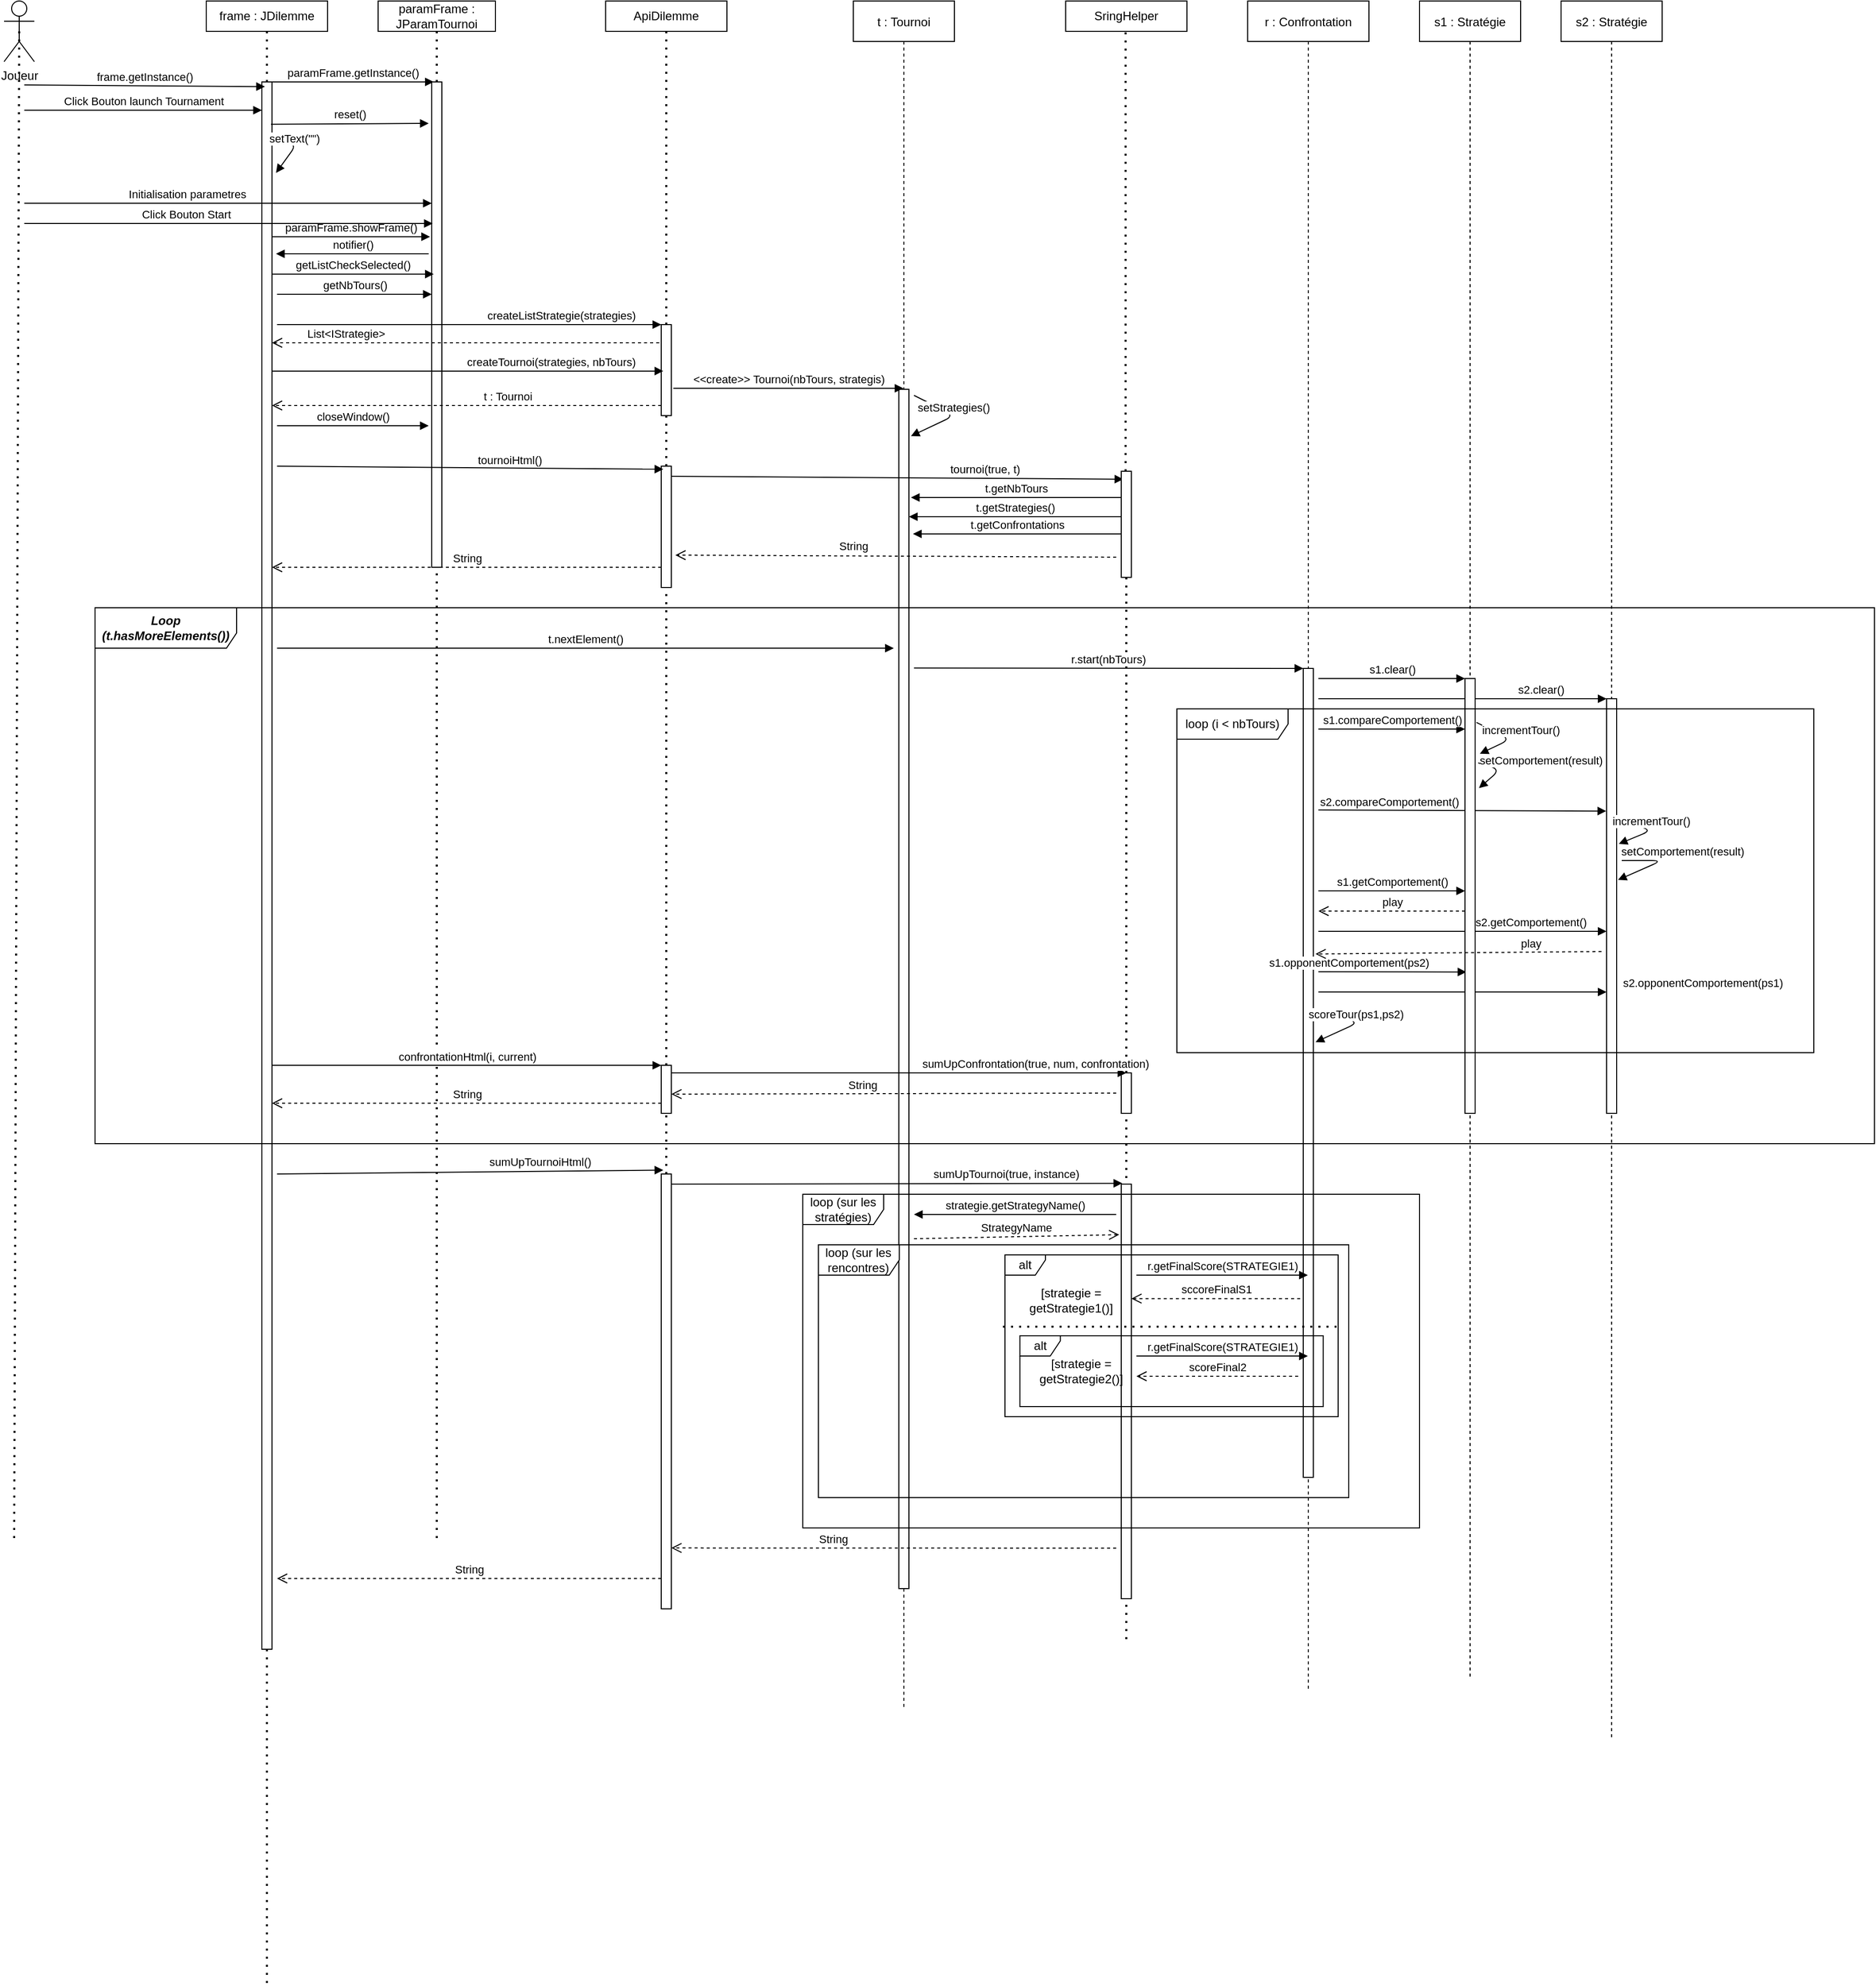 <mxfile version="13.7.3" type="device"><diagram id="TfqpJCSf1crvUTOXLYI1" name="Page-1"><mxGraphModel dx="3064" dy="1070" grid="1" gridSize="10" guides="1" tooltips="1" connect="1" arrows="1" fold="1" page="1" pageScale="1" pageWidth="827" pageHeight="1169" math="0" shadow="0"><root><mxCell id="0"/><mxCell id="1" parent="0"/><mxCell id="YZdF_y3-cGerKycl1X4a-1" value="Joueur" style="shape=umlActor;verticalLabelPosition=bottom;verticalAlign=top;html=1;outlineConnect=0;" vertex="1" parent="1"><mxGeometry x="-40" y="40" width="30" height="60" as="geometry"/></mxCell><mxCell id="YZdF_y3-cGerKycl1X4a-6" value="frame : JDilemme" style="rounded=0;whiteSpace=wrap;html=1;" vertex="1" parent="1"><mxGeometry x="160" y="40" width="120" height="30" as="geometry"/></mxCell><mxCell id="YZdF_y3-cGerKycl1X4a-7" value="paramFrame : JParamTournoi" style="rounded=0;whiteSpace=wrap;html=1;" vertex="1" parent="1"><mxGeometry x="330" y="40" width="116" height="30" as="geometry"/></mxCell><mxCell id="YZdF_y3-cGerKycl1X4a-8" value="ApiDilemme" style="rounded=0;whiteSpace=wrap;html=1;" vertex="1" parent="1"><mxGeometry x="555" y="40" width="120" height="30" as="geometry"/></mxCell><mxCell id="YZdF_y3-cGerKycl1X4a-12" value="" style="endArrow=none;dashed=1;html=1;dashPattern=1 3;strokeWidth=2;entryX=0.5;entryY=1;entryDx=0;entryDy=0;" edge="1" parent="1" source="YZdF_y3-cGerKycl1X4a-22" target="YZdF_y3-cGerKycl1X4a-6"><mxGeometry width="50" height="50" relative="1" as="geometry"><mxPoint x="220" y="830" as="sourcePoint"/><mxPoint x="260" y="120" as="targetPoint"/></mxGeometry></mxCell><mxCell id="YZdF_y3-cGerKycl1X4a-13" value="" style="endArrow=none;dashed=1;html=1;dashPattern=1 3;strokeWidth=2;entryX=0.5;entryY=1;entryDx=0;entryDy=0;" edge="1" parent="1" source="YZdF_y3-cGerKycl1X4a-24" target="YZdF_y3-cGerKycl1X4a-7"><mxGeometry width="50" height="50" relative="1" as="geometry"><mxPoint x="388" y="840" as="sourcePoint"/><mxPoint x="230" y="80" as="targetPoint"/></mxGeometry></mxCell><mxCell id="YZdF_y3-cGerKycl1X4a-20" value="" style="endArrow=none;dashed=1;html=1;dashPattern=1 3;strokeWidth=2;entryX=0.5;entryY=0.5;entryDx=0;entryDy=0;entryPerimeter=0;" edge="1" parent="1" target="YZdF_y3-cGerKycl1X4a-1"><mxGeometry width="50" height="50" relative="1" as="geometry"><mxPoint x="-30" y="1560" as="sourcePoint"/><mxPoint x="90" y="250" as="targetPoint"/></mxGeometry></mxCell><mxCell id="YZdF_y3-cGerKycl1X4a-22" value="" style="html=1;points=[];perimeter=orthogonalPerimeter;" vertex="1" parent="1"><mxGeometry x="215" y="120" width="10" height="1550" as="geometry"/></mxCell><mxCell id="YZdF_y3-cGerKycl1X4a-23" value="" style="endArrow=none;dashed=1;html=1;dashPattern=1 3;strokeWidth=2;entryX=0.5;entryY=1;entryDx=0;entryDy=0;" edge="1" parent="1" target="YZdF_y3-cGerKycl1X4a-22"><mxGeometry width="50" height="50" relative="1" as="geometry"><mxPoint x="220" y="2000" as="sourcePoint"/><mxPoint x="220" y="70" as="targetPoint"/></mxGeometry></mxCell><mxCell id="YZdF_y3-cGerKycl1X4a-31" value="frame.getInstance()" style="html=1;verticalAlign=bottom;endArrow=block;entryX=0.3;entryY=0.003;entryDx=0;entryDy=0;entryPerimeter=0;" edge="1" parent="1" target="YZdF_y3-cGerKycl1X4a-22"><mxGeometry width="80" relative="1" as="geometry"><mxPoint x="-20" y="123" as="sourcePoint"/><mxPoint x="56" y="140" as="targetPoint"/></mxGeometry></mxCell><mxCell id="YZdF_y3-cGerKycl1X4a-32" value="paramFrame.getInstance()" style="html=1;verticalAlign=bottom;endArrow=block;entryX=0.2;entryY=0;entryDx=0;entryDy=0;entryPerimeter=0;exitX=0.9;exitY=0;exitDx=0;exitDy=0;exitPerimeter=0;" edge="1" parent="1" source="YZdF_y3-cGerKycl1X4a-22" target="YZdF_y3-cGerKycl1X4a-24"><mxGeometry width="80" relative="1" as="geometry"><mxPoint x="230" y="120" as="sourcePoint"/><mxPoint x="310" y="120" as="targetPoint"/></mxGeometry></mxCell><mxCell id="YZdF_y3-cGerKycl1X4a-24" value="" style="html=1;points=[];perimeter=orthogonalPerimeter;" vertex="1" parent="1"><mxGeometry x="383" y="120" width="10" height="480" as="geometry"/></mxCell><mxCell id="YZdF_y3-cGerKycl1X4a-34" value="" style="endArrow=none;dashed=1;html=1;dashPattern=1 3;strokeWidth=2;entryX=0.5;entryY=1;entryDx=0;entryDy=0;" edge="1" parent="1" target="YZdF_y3-cGerKycl1X4a-24"><mxGeometry width="50" height="50" relative="1" as="geometry"><mxPoint x="388" y="1560" as="sourcePoint"/><mxPoint x="388" y="70" as="targetPoint"/></mxGeometry></mxCell><mxCell id="YZdF_y3-cGerKycl1X4a-35" value="Click Bouton launch Tournament" style="html=1;verticalAlign=bottom;endArrow=block;" edge="1" parent="1" target="YZdF_y3-cGerKycl1X4a-22"><mxGeometry width="80" relative="1" as="geometry"><mxPoint x="-20" y="148" as="sourcePoint"/><mxPoint x="100" y="150" as="targetPoint"/></mxGeometry></mxCell><mxCell id="YZdF_y3-cGerKycl1X4a-36" value="reset()" style="html=1;verticalAlign=bottom;endArrow=block;exitX=0.9;exitY=0.027;exitDx=0;exitDy=0;exitPerimeter=0;" edge="1" parent="1" source="YZdF_y3-cGerKycl1X4a-22"><mxGeometry width="80" relative="1" as="geometry"><mxPoint x="230" y="160" as="sourcePoint"/><mxPoint x="380" y="161" as="targetPoint"/></mxGeometry></mxCell><mxCell id="YZdF_y3-cGerKycl1X4a-37" value="setText(&quot;&quot;)" style="html=1;verticalAlign=bottom;endArrow=block;exitX=1.1;exitY=0.063;exitDx=0;exitDy=0;exitPerimeter=0;" edge="1" parent="1"><mxGeometry x="-0.024" width="80" relative="1" as="geometry"><mxPoint x="225" y="181.05" as="sourcePoint"/><mxPoint x="229" y="210" as="targetPoint"/><Array as="points"><mxPoint x="250" y="181"/></Array><mxPoint as="offset"/></mxGeometry></mxCell><mxCell id="YZdF_y3-cGerKycl1X4a-38" value="paramFrame.showFrame()" style="html=1;verticalAlign=bottom;endArrow=block;entryX=-0.171;entryY=0.319;entryDx=0;entryDy=0;entryPerimeter=0;" edge="1" parent="1" source="YZdF_y3-cGerKycl1X4a-22" target="YZdF_y3-cGerKycl1X4a-24"><mxGeometry width="80" relative="1" as="geometry"><mxPoint x="236" y="170.95" as="sourcePoint"/><mxPoint x="385" y="205" as="targetPoint"/></mxGeometry></mxCell><mxCell id="YZdF_y3-cGerKycl1X4a-39" value="Initialisation parametres" style="html=1;verticalAlign=bottom;endArrow=block;" edge="1" parent="1" target="YZdF_y3-cGerKycl1X4a-24"><mxGeometry x="-0.2" width="80" relative="1" as="geometry"><mxPoint x="-20" y="240" as="sourcePoint"/><mxPoint x="60" y="240" as="targetPoint"/><mxPoint as="offset"/></mxGeometry></mxCell><mxCell id="YZdF_y3-cGerKycl1X4a-40" value="Click Bouton Start" style="html=1;verticalAlign=bottom;endArrow=block;" edge="1" parent="1"><mxGeometry x="-0.208" width="80" relative="1" as="geometry"><mxPoint x="-20" y="260" as="sourcePoint"/><mxPoint x="384" y="260" as="targetPoint"/><mxPoint as="offset"/></mxGeometry></mxCell><mxCell id="YZdF_y3-cGerKycl1X4a-41" value="notifier()" style="html=1;verticalAlign=bottom;endArrow=block;" edge="1" parent="1"><mxGeometry width="80" relative="1" as="geometry"><mxPoint x="380" y="290" as="sourcePoint"/><mxPoint x="229" y="290" as="targetPoint"/></mxGeometry></mxCell><mxCell id="YZdF_y3-cGerKycl1X4a-42" value="getListCheckSelected()" style="html=1;verticalAlign=bottom;endArrow=block;entryX=0.2;entryY=0.396;entryDx=0;entryDy=0;entryPerimeter=0;" edge="1" parent="1" source="YZdF_y3-cGerKycl1X4a-22" target="YZdF_y3-cGerKycl1X4a-24"><mxGeometry width="80" relative="1" as="geometry"><mxPoint x="240" y="309" as="sourcePoint"/><mxPoint x="300" y="310" as="targetPoint"/></mxGeometry></mxCell><mxCell id="YZdF_y3-cGerKycl1X4a-43" value="getNbTours()" style="html=1;verticalAlign=bottom;endArrow=block;" edge="1" parent="1" target="YZdF_y3-cGerKycl1X4a-24"><mxGeometry width="80" relative="1" as="geometry"><mxPoint x="230" y="330" as="sourcePoint"/><mxPoint x="380" y="330" as="targetPoint"/></mxGeometry></mxCell><mxCell id="YZdF_y3-cGerKycl1X4a-44" value="" style="endArrow=none;dashed=1;html=1;dashPattern=1 3;strokeWidth=2;entryX=0.5;entryY=1;entryDx=0;entryDy=0;" edge="1" parent="1" source="YZdF_y3-cGerKycl1X4a-45" target="YZdF_y3-cGerKycl1X4a-8"><mxGeometry width="50" height="50" relative="1" as="geometry"><mxPoint x="560" y="840" as="sourcePoint"/><mxPoint x="610" y="180" as="targetPoint"/></mxGeometry></mxCell><mxCell id="YZdF_y3-cGerKycl1X4a-45" value="" style="html=1;points=[];perimeter=orthogonalPerimeter;" vertex="1" parent="1"><mxGeometry x="610" y="360" width="10" height="90" as="geometry"/></mxCell><mxCell id="YZdF_y3-cGerKycl1X4a-46" value="" style="endArrow=none;dashed=1;html=1;dashPattern=1 3;strokeWidth=2;entryX=0.5;entryY=1;entryDx=0;entryDy=0;" edge="1" parent="1" source="YZdF_y3-cGerKycl1X4a-181" target="YZdF_y3-cGerKycl1X4a-45"><mxGeometry width="50" height="50" relative="1" as="geometry"><mxPoint x="615" y="840" as="sourcePoint"/><mxPoint x="560" y="70" as="targetPoint"/></mxGeometry></mxCell><mxCell id="YZdF_y3-cGerKycl1X4a-47" value="createListStrategie(strategies)" style="html=1;verticalAlign=bottom;endArrow=block;" edge="1" parent="1" target="YZdF_y3-cGerKycl1X4a-45"><mxGeometry x="0.477" width="80" relative="1" as="geometry"><mxPoint x="230" y="360" as="sourcePoint"/><mxPoint x="310" y="360" as="targetPoint"/><mxPoint as="offset"/></mxGeometry></mxCell><mxCell id="YZdF_y3-cGerKycl1X4a-48" value="createTournoi(strategies, nbTours)" style="html=1;verticalAlign=bottom;endArrow=block;entryX=0.2;entryY=0.511;entryDx=0;entryDy=0;entryPerimeter=0;" edge="1" parent="1" source="YZdF_y3-cGerKycl1X4a-22" target="YZdF_y3-cGerKycl1X4a-45"><mxGeometry x="0.424" width="80" relative="1" as="geometry"><mxPoint x="230" y="380" as="sourcePoint"/><mxPoint x="610" y="381" as="targetPoint"/><mxPoint as="offset"/></mxGeometry></mxCell><mxCell id="YZdF_y3-cGerKycl1X4a-119" value="t : Tournoi" style="shape=umlLifeline;perimeter=lifelinePerimeter;container=1;collapsible=0;recursiveResize=0;rounded=0;shadow=0;strokeWidth=1;" vertex="1" parent="1"><mxGeometry x="800" y="40" width="100" height="1690" as="geometry"/></mxCell><mxCell id="YZdF_y3-cGerKycl1X4a-120" value="" style="points=[];perimeter=orthogonalPerimeter;rounded=0;shadow=0;strokeWidth=1;" vertex="1" parent="YZdF_y3-cGerKycl1X4a-119"><mxGeometry x="45" y="384" width="10" height="1186" as="geometry"/></mxCell><mxCell id="YZdF_y3-cGerKycl1X4a-178" value="setStrategies()" style="html=1;verticalAlign=bottom;endArrow=block;entryX=1.2;entryY=0.039;entryDx=0;entryDy=0;entryPerimeter=0;" edge="1" parent="YZdF_y3-cGerKycl1X4a-119" target="YZdF_y3-cGerKycl1X4a-120"><mxGeometry width="80" relative="1" as="geometry"><mxPoint x="60" y="390" as="sourcePoint"/><mxPoint x="140" y="390" as="targetPoint"/><Array as="points"><mxPoint x="100" y="410"/></Array></mxGeometry></mxCell><mxCell id="YZdF_y3-cGerKycl1X4a-175" value="&amp;lt;&amp;lt;create&amp;gt;&amp;gt; Tournoi(nbTours, strategis)" style="html=1;verticalAlign=bottom;endArrow=block;exitX=1.2;exitY=0.7;exitDx=0;exitDy=0;exitPerimeter=0;" edge="1" parent="1" source="YZdF_y3-cGerKycl1X4a-45" target="YZdF_y3-cGerKycl1X4a-119"><mxGeometry width="80" relative="1" as="geometry"><mxPoint x="620" y="390" as="sourcePoint"/><mxPoint x="780" y="390" as="targetPoint"/></mxGeometry></mxCell><mxCell id="YZdF_y3-cGerKycl1X4a-177" value="List&amp;lt;IStrategie&amp;gt;" style="html=1;verticalAlign=bottom;endArrow=open;dashed=1;endSize=8;" edge="1" parent="1" target="YZdF_y3-cGerKycl1X4a-22"><mxGeometry x="0.619" relative="1" as="geometry"><mxPoint x="608" y="378" as="sourcePoint"/><mxPoint x="440" y="380" as="targetPoint"/><mxPoint as="offset"/></mxGeometry></mxCell><mxCell id="YZdF_y3-cGerKycl1X4a-179" value="closeWindow()" style="html=1;verticalAlign=bottom;endArrow=block;" edge="1" parent="1"><mxGeometry width="80" relative="1" as="geometry"><mxPoint x="230" y="460" as="sourcePoint"/><mxPoint x="380" y="460" as="targetPoint"/></mxGeometry></mxCell><mxCell id="YZdF_y3-cGerKycl1X4a-180" value="t : Tournoi" style="html=1;verticalAlign=bottom;endArrow=open;dashed=1;endSize=8;" edge="1" parent="1" target="YZdF_y3-cGerKycl1X4a-22"><mxGeometry x="-0.21" relative="1" as="geometry"><mxPoint x="610" y="440" as="sourcePoint"/><mxPoint x="530" y="440" as="targetPoint"/><mxPoint as="offset"/></mxGeometry></mxCell><mxCell id="YZdF_y3-cGerKycl1X4a-181" value="" style="html=1;points=[];perimeter=orthogonalPerimeter;" vertex="1" parent="1"><mxGeometry x="610" y="500" width="10" height="120" as="geometry"/></mxCell><mxCell id="YZdF_y3-cGerKycl1X4a-182" value="" style="endArrow=none;dashed=1;html=1;dashPattern=1 3;strokeWidth=2;entryX=0.5;entryY=1;entryDx=0;entryDy=0;" edge="1" parent="1" source="YZdF_y3-cGerKycl1X4a-228" target="YZdF_y3-cGerKycl1X4a-181"><mxGeometry width="50" height="50" relative="1" as="geometry"><mxPoint x="610" y="1560" as="sourcePoint"/><mxPoint x="615" y="450" as="targetPoint"/></mxGeometry></mxCell><mxCell id="YZdF_y3-cGerKycl1X4a-183" value="tournoiHtml()" style="html=1;verticalAlign=bottom;endArrow=block;entryX=0.2;entryY=0.025;entryDx=0;entryDy=0;entryPerimeter=0;" edge="1" parent="1" target="YZdF_y3-cGerKycl1X4a-181"><mxGeometry x="0.204" y="-1" width="80" relative="1" as="geometry"><mxPoint x="230" y="500" as="sourcePoint"/><mxPoint x="570" y="500" as="targetPoint"/><mxPoint as="offset"/></mxGeometry></mxCell><mxCell id="YZdF_y3-cGerKycl1X4a-184" value="SringHelper" style="rounded=0;whiteSpace=wrap;html=1;" vertex="1" parent="1"><mxGeometry x="1010" y="40" width="120" height="30" as="geometry"/></mxCell><mxCell id="YZdF_y3-cGerKycl1X4a-185" value="" style="endArrow=none;dashed=1;html=1;dashPattern=1 3;strokeWidth=2;entryX=0.5;entryY=1;entryDx=0;entryDy=0;" edge="1" parent="1" source="YZdF_y3-cGerKycl1X4a-186"><mxGeometry width="50" height="50" relative="1" as="geometry"><mxPoint x="1069" y="1320" as="sourcePoint"/><mxPoint x="1069.29" y="70" as="targetPoint"/></mxGeometry></mxCell><mxCell id="YZdF_y3-cGerKycl1X4a-187" value="tournoi(true, t)" style="html=1;verticalAlign=bottom;endArrow=block;entryX=0.2;entryY=0.075;entryDx=0;entryDy=0;entryPerimeter=0;" edge="1" parent="1" target="YZdF_y3-cGerKycl1X4a-186"><mxGeometry x="0.387" width="80" relative="1" as="geometry"><mxPoint x="620" y="510" as="sourcePoint"/><mxPoint x="1060" y="510" as="targetPoint"/><mxPoint as="offset"/></mxGeometry></mxCell><mxCell id="YZdF_y3-cGerKycl1X4a-186" value="" style="html=1;points=[];perimeter=orthogonalPerimeter;" vertex="1" parent="1"><mxGeometry x="1065" y="505" width="10" height="105" as="geometry"/></mxCell><mxCell id="YZdF_y3-cGerKycl1X4a-188" value="" style="endArrow=none;dashed=1;html=1;dashPattern=1 3;strokeWidth=2;entryX=0.5;entryY=1;entryDx=0;entryDy=0;" edge="1" parent="1" source="YZdF_y3-cGerKycl1X4a-226" target="YZdF_y3-cGerKycl1X4a-186"><mxGeometry width="50" height="50" relative="1" as="geometry"><mxPoint x="1070" y="1660" as="sourcePoint"/><mxPoint x="1069.29" y="70" as="targetPoint"/></mxGeometry></mxCell><mxCell id="YZdF_y3-cGerKycl1X4a-189" value="t.getNbTours" style="html=1;verticalAlign=bottom;endArrow=block;" edge="1" parent="1"><mxGeometry width="80" relative="1" as="geometry"><mxPoint x="1065" y="531" as="sourcePoint"/><mxPoint x="857" y="531" as="targetPoint"/></mxGeometry></mxCell><mxCell id="YZdF_y3-cGerKycl1X4a-190" value="t.getStrategies()" style="html=1;verticalAlign=bottom;endArrow=block;exitX=0.5;exitY=0.563;exitDx=0;exitDy=0;exitPerimeter=0;" edge="1" parent="1"><mxGeometry width="80" relative="1" as="geometry"><mxPoint x="1065" y="550.04" as="sourcePoint"/><mxPoint x="855" y="550" as="targetPoint"/></mxGeometry></mxCell><mxCell id="YZdF_y3-cGerKycl1X4a-191" value="t.getConfrontations" style="html=1;verticalAlign=bottom;endArrow=block;exitX=0.1;exitY=0.775;exitDx=0;exitDy=0;exitPerimeter=0;" edge="1" parent="1"><mxGeometry width="80" relative="1" as="geometry"><mxPoint x="1065" y="567" as="sourcePoint"/><mxPoint x="859" y="567" as="targetPoint"/></mxGeometry></mxCell><mxCell id="YZdF_y3-cGerKycl1X4a-192" value="String" style="html=1;verticalAlign=bottom;endArrow=open;dashed=1;endSize=8;entryX=1.4;entryY=0.733;entryDx=0;entryDy=0;entryPerimeter=0;" edge="1" parent="1" target="YZdF_y3-cGerKycl1X4a-181"><mxGeometry x="0.193" y="-1" relative="1" as="geometry"><mxPoint x="1060" y="590" as="sourcePoint"/><mxPoint x="980" y="590" as="targetPoint"/><mxPoint as="offset"/></mxGeometry></mxCell><mxCell id="YZdF_y3-cGerKycl1X4a-193" value="String" style="html=1;verticalAlign=bottom;endArrow=open;dashed=1;endSize=8;" edge="1" parent="1" target="YZdF_y3-cGerKycl1X4a-22"><mxGeometry relative="1" as="geometry"><mxPoint x="610" y="600" as="sourcePoint"/><mxPoint x="530" y="600" as="targetPoint"/></mxGeometry></mxCell><mxCell id="YZdF_y3-cGerKycl1X4a-195" value="t.nextElement()" style="html=1;verticalAlign=bottom;endArrow=block;" edge="1" parent="1"><mxGeometry width="80" relative="1" as="geometry"><mxPoint x="230" y="680" as="sourcePoint"/><mxPoint x="840" y="680" as="targetPoint"/></mxGeometry></mxCell><mxCell id="YZdF_y3-cGerKycl1X4a-196" value="r : Confrontation" style="shape=umlLifeline;perimeter=lifelinePerimeter;container=1;collapsible=0;recursiveResize=0;rounded=0;shadow=0;strokeWidth=1;size=40;" vertex="1" parent="1"><mxGeometry x="1190" y="40" width="120" height="1670" as="geometry"/></mxCell><mxCell id="YZdF_y3-cGerKycl1X4a-197" value="" style="points=[];perimeter=orthogonalPerimeter;rounded=0;shadow=0;strokeWidth=1;" vertex="1" parent="YZdF_y3-cGerKycl1X4a-196"><mxGeometry x="55" y="660" width="10" height="800" as="geometry"/></mxCell><mxCell id="YZdF_y3-cGerKycl1X4a-204" value="s1.clear()" style="html=1;verticalAlign=bottom;endArrow=block;" edge="1" parent="YZdF_y3-cGerKycl1X4a-196" target="YZdF_y3-cGerKycl1X4a-202"><mxGeometry width="80" relative="1" as="geometry"><mxPoint x="70" y="670" as="sourcePoint"/><mxPoint x="150" y="670" as="targetPoint"/></mxGeometry></mxCell><mxCell id="YZdF_y3-cGerKycl1X4a-205" value="s2.clear()" style="html=1;verticalAlign=bottom;endArrow=block;" edge="1" parent="YZdF_y3-cGerKycl1X4a-196" target="YZdF_y3-cGerKycl1X4a-203"><mxGeometry x="0.544" width="80" relative="1" as="geometry"><mxPoint x="70" y="690" as="sourcePoint"/><mxPoint x="150" y="690" as="targetPoint"/><mxPoint as="offset"/></mxGeometry></mxCell><mxCell id="YZdF_y3-cGerKycl1X4a-210" value="s1.compareComportement()" style="html=1;verticalAlign=bottom;endArrow=block;" edge="1" parent="YZdF_y3-cGerKycl1X4a-196" target="YZdF_y3-cGerKycl1X4a-202"><mxGeometry width="80" relative="1" as="geometry"><mxPoint x="70" y="720" as="sourcePoint"/><mxPoint x="150" y="720" as="targetPoint"/></mxGeometry></mxCell><mxCell id="YZdF_y3-cGerKycl1X4a-215" value="s2.compareComportement()" style="html=1;verticalAlign=bottom;endArrow=block;entryX=-0.033;entryY=0.271;entryDx=0;entryDy=0;entryPerimeter=0;" edge="1" parent="YZdF_y3-cGerKycl1X4a-196" target="YZdF_y3-cGerKycl1X4a-203"><mxGeometry x="-0.508" y="-1" width="80" relative="1" as="geometry"><mxPoint x="70" y="800" as="sourcePoint"/><mxPoint x="150" y="800" as="targetPoint"/><mxPoint as="offset"/></mxGeometry></mxCell><mxCell id="YZdF_y3-cGerKycl1X4a-218" value="s1.getComportement()" style="html=1;verticalAlign=bottom;endArrow=block;" edge="1" parent="YZdF_y3-cGerKycl1X4a-196" target="YZdF_y3-cGerKycl1X4a-202"><mxGeometry width="80" relative="1" as="geometry"><mxPoint x="70" y="880" as="sourcePoint"/><mxPoint x="150" y="880" as="targetPoint"/></mxGeometry></mxCell><mxCell id="YZdF_y3-cGerKycl1X4a-219" value="play" style="html=1;verticalAlign=bottom;endArrow=open;dashed=1;endSize=8;" edge="1" parent="YZdF_y3-cGerKycl1X4a-196" source="YZdF_y3-cGerKycl1X4a-202"><mxGeometry relative="1" as="geometry"><mxPoint x="150" y="900" as="sourcePoint"/><mxPoint x="70" y="900" as="targetPoint"/></mxGeometry></mxCell><mxCell id="YZdF_y3-cGerKycl1X4a-220" value="s2.getComportement()" style="html=1;verticalAlign=bottom;endArrow=block;" edge="1" parent="YZdF_y3-cGerKycl1X4a-196" target="YZdF_y3-cGerKycl1X4a-203"><mxGeometry x="0.474" width="80" relative="1" as="geometry"><mxPoint x="70" y="920" as="sourcePoint"/><mxPoint x="150" y="920" as="targetPoint"/><mxPoint as="offset"/></mxGeometry></mxCell><mxCell id="YZdF_y3-cGerKycl1X4a-222" value="s1.opponentComportement(ps2)" style="html=1;verticalAlign=bottom;endArrow=block;entryX=0.133;entryY=0.675;entryDx=0;entryDy=0;entryPerimeter=0;" edge="1" parent="YZdF_y3-cGerKycl1X4a-196" target="YZdF_y3-cGerKycl1X4a-202"><mxGeometry x="-0.59" width="80" relative="1" as="geometry"><mxPoint x="70" y="960" as="sourcePoint"/><mxPoint x="150" y="960" as="targetPoint"/><mxPoint as="offset"/></mxGeometry></mxCell><mxCell id="YZdF_y3-cGerKycl1X4a-223" value="s2.opponentComportement(ps1)" style="html=1;verticalAlign=bottom;endArrow=block;" edge="1" parent="YZdF_y3-cGerKycl1X4a-196" target="YZdF_y3-cGerKycl1X4a-203"><mxGeometry x="1" y="95" width="80" relative="1" as="geometry"><mxPoint x="70" y="980" as="sourcePoint"/><mxPoint x="150" y="980" as="targetPoint"/><mxPoint x="95" y="95" as="offset"/></mxGeometry></mxCell><mxCell id="YZdF_y3-cGerKycl1X4a-224" value="scoreTour(ps1,ps2)" style="html=1;verticalAlign=bottom;endArrow=block;entryX=1.217;entryY=0.462;entryDx=0;entryDy=0;entryPerimeter=0;" edge="1" parent="YZdF_y3-cGerKycl1X4a-196" target="YZdF_y3-cGerKycl1X4a-197"><mxGeometry width="80" relative="1" as="geometry"><mxPoint x="70" y="1000" as="sourcePoint"/><mxPoint x="150" y="1000" as="targetPoint"/><Array as="points"><mxPoint x="110" y="1010"/></Array></mxGeometry></mxCell><mxCell id="YZdF_y3-cGerKycl1X4a-199" value="r.start(nbTours)" style="html=1;verticalAlign=bottom;endArrow=block;" edge="1" parent="1" target="YZdF_y3-cGerKycl1X4a-197"><mxGeometry width="80" relative="1" as="geometry"><mxPoint x="860" y="699.66" as="sourcePoint"/><mxPoint x="940" y="699.66" as="targetPoint"/></mxGeometry></mxCell><mxCell id="YZdF_y3-cGerKycl1X4a-200" value="s1 : Stratégie" style="shape=umlLifeline;perimeter=lifelinePerimeter;container=1;collapsible=0;recursiveResize=0;rounded=0;shadow=0;strokeWidth=1;" vertex="1" parent="1"><mxGeometry x="1360" y="40" width="100" height="1660" as="geometry"/></mxCell><mxCell id="YZdF_y3-cGerKycl1X4a-202" value="" style="html=1;points=[];perimeter=orthogonalPerimeter;" vertex="1" parent="YZdF_y3-cGerKycl1X4a-200"><mxGeometry x="45" y="670" width="10" height="430" as="geometry"/></mxCell><mxCell id="YZdF_y3-cGerKycl1X4a-213" value="incrementTour()" style="html=1;verticalAlign=bottom;endArrow=block;entryX=1.467;entryY=0.173;entryDx=0;entryDy=0;entryPerimeter=0;exitX=1.133;exitY=0.101;exitDx=0;exitDy=0;exitPerimeter=0;" edge="1" parent="YZdF_y3-cGerKycl1X4a-200" source="YZdF_y3-cGerKycl1X4a-202" target="YZdF_y3-cGerKycl1X4a-202"><mxGeometry x="0.056" y="10" width="80" relative="1" as="geometry"><mxPoint x="90" y="730" as="sourcePoint"/><mxPoint x="170" y="730" as="targetPoint"/><Array as="points"><mxPoint x="90" y="730"/></Array><mxPoint x="6" y="-9" as="offset"/></mxGeometry></mxCell><mxCell id="YZdF_y3-cGerKycl1X4a-214" value="setComportement(result)" style="html=1;verticalAlign=bottom;endArrow=block;entryX=1.383;entryY=0.252;entryDx=0;entryDy=0;entryPerimeter=0;exitX=1.3;exitY=0.194;exitDx=0;exitDy=0;exitPerimeter=0;" edge="1" parent="YZdF_y3-cGerKycl1X4a-200" source="YZdF_y3-cGerKycl1X4a-202" target="YZdF_y3-cGerKycl1X4a-202"><mxGeometry x="-0.099" y="40" width="80" relative="1" as="geometry"><mxPoint x="66.33" y="723.43" as="sourcePoint"/><mxPoint x="69.67" y="754.39" as="targetPoint"/><Array as="points"><mxPoint x="80" y="760"/></Array><mxPoint x="14" y="-30" as="offset"/></mxGeometry></mxCell><mxCell id="YZdF_y3-cGerKycl1X4a-201" value="s2 : Stratégie" style="shape=umlLifeline;perimeter=lifelinePerimeter;container=1;collapsible=0;recursiveResize=0;rounded=0;shadow=0;strokeWidth=1;" vertex="1" parent="1"><mxGeometry x="1500" y="40" width="100" height="1720" as="geometry"/></mxCell><mxCell id="YZdF_y3-cGerKycl1X4a-203" value="" style="html=1;points=[];perimeter=orthogonalPerimeter;" vertex="1" parent="YZdF_y3-cGerKycl1X4a-201"><mxGeometry x="45" y="690" width="10" height="410" as="geometry"/></mxCell><mxCell id="YZdF_y3-cGerKycl1X4a-216" value="incrementTour()" style="html=1;verticalAlign=bottom;endArrow=block;exitX=0.967;exitY=0.293;exitDx=0;exitDy=0;exitPerimeter=0;entryX=1.217;entryY=0.35;entryDx=0;entryDy=0;entryPerimeter=0;" edge="1" parent="YZdF_y3-cGerKycl1X4a-201" source="YZdF_y3-cGerKycl1X4a-203" target="YZdF_y3-cGerKycl1X4a-203"><mxGeometry width="80" relative="1" as="geometry"><mxPoint x="130" y="800" as="sourcePoint"/><mxPoint x="210" y="800" as="targetPoint"/><Array as="points"><mxPoint x="90" y="820"/></Array></mxGeometry></mxCell><mxCell id="YZdF_y3-cGerKycl1X4a-217" value="setComportement(result)" style="html=1;verticalAlign=bottom;endArrow=block;entryX=1.133;entryY=0.437;entryDx=0;entryDy=0;entryPerimeter=0;" edge="1" parent="YZdF_y3-cGerKycl1X4a-201" target="YZdF_y3-cGerKycl1X4a-203"><mxGeometry x="-0.088" y="20" width="80" relative="1" as="geometry"><mxPoint x="60" y="850" as="sourcePoint"/><mxPoint x="140" y="850" as="targetPoint"/><Array as="points"><mxPoint x="100" y="850"/></Array><mxPoint x="12" y="-18" as="offset"/></mxGeometry></mxCell><mxCell id="YZdF_y3-cGerKycl1X4a-221" value="play" style="html=1;verticalAlign=bottom;endArrow=open;dashed=1;endSize=8;entryX=1.217;entryY=0.353;entryDx=0;entryDy=0;entryPerimeter=0;" edge="1" parent="1" target="YZdF_y3-cGerKycl1X4a-197"><mxGeometry x="-0.505" relative="1" as="geometry"><mxPoint x="1540" y="980" as="sourcePoint"/><mxPoint x="1460" y="980" as="targetPoint"/><mxPoint as="offset"/></mxGeometry></mxCell><mxCell id="YZdF_y3-cGerKycl1X4a-225" value="loop (i &amp;lt; nbTours)" style="shape=umlFrame;whiteSpace=wrap;html=1;width=110;height=30;" vertex="1" parent="1"><mxGeometry x="1120" y="740" width="630" height="340" as="geometry"/></mxCell><mxCell id="YZdF_y3-cGerKycl1X4a-226" value="" style="html=1;points=[];perimeter=orthogonalPerimeter;" vertex="1" parent="1"><mxGeometry x="1065" y="1100" width="10" height="40" as="geometry"/></mxCell><mxCell id="YZdF_y3-cGerKycl1X4a-227" value="" style="endArrow=none;dashed=1;html=1;dashPattern=1 3;strokeWidth=2;entryX=0.5;entryY=1;entryDx=0;entryDy=0;" edge="1" parent="1" target="YZdF_y3-cGerKycl1X4a-226"><mxGeometry width="50" height="50" relative="1" as="geometry"><mxPoint x="1070" y="1660" as="sourcePoint"/><mxPoint x="1070" y="610.0" as="targetPoint"/></mxGeometry></mxCell><mxCell id="YZdF_y3-cGerKycl1X4a-228" value="" style="html=1;points=[];perimeter=orthogonalPerimeter;" vertex="1" parent="1"><mxGeometry x="610" y="1092.5" width="10" height="47.5" as="geometry"/></mxCell><mxCell id="YZdF_y3-cGerKycl1X4a-229" value="" style="endArrow=none;dashed=1;html=1;dashPattern=1 3;strokeWidth=2;entryX=0.5;entryY=1;entryDx=0;entryDy=0;" edge="1" parent="1" source="YZdF_y3-cGerKycl1X4a-236" target="YZdF_y3-cGerKycl1X4a-228"><mxGeometry width="50" height="50" relative="1" as="geometry"><mxPoint x="610" y="1560" as="sourcePoint"/><mxPoint x="615" y="620.0" as="targetPoint"/></mxGeometry></mxCell><mxCell id="YZdF_y3-cGerKycl1X4a-230" value="confrontationHtml(i, current)" style="html=1;verticalAlign=bottom;endArrow=block;" edge="1" parent="1" source="YZdF_y3-cGerKycl1X4a-22"><mxGeometry width="80" relative="1" as="geometry"><mxPoint x="530" y="1092.5" as="sourcePoint"/><mxPoint x="610" y="1092.5" as="targetPoint"/></mxGeometry></mxCell><mxCell id="YZdF_y3-cGerKycl1X4a-231" value="sumUpConfrontation(true, num, confrontation)" style="html=1;verticalAlign=bottom;endArrow=block;" edge="1" parent="1"><mxGeometry x="0.6" width="80" relative="1" as="geometry"><mxPoint x="620" y="1100" as="sourcePoint"/><mxPoint x="1070" y="1100" as="targetPoint"/><mxPoint as="offset"/></mxGeometry></mxCell><mxCell id="YZdF_y3-cGerKycl1X4a-232" value="String" style="html=1;verticalAlign=bottom;endArrow=open;dashed=1;endSize=8;entryX=1;entryY=0.6;entryDx=0;entryDy=0;entryPerimeter=0;" edge="1" parent="1" target="YZdF_y3-cGerKycl1X4a-228"><mxGeometry x="0.142" relative="1" as="geometry"><mxPoint x="1060" y="1120" as="sourcePoint"/><mxPoint x="980" y="1120" as="targetPoint"/><mxPoint as="offset"/></mxGeometry></mxCell><mxCell id="YZdF_y3-cGerKycl1X4a-233" value="String" style="html=1;verticalAlign=bottom;endArrow=open;dashed=1;endSize=8;" edge="1" parent="1" target="YZdF_y3-cGerKycl1X4a-22"><mxGeometry relative="1" as="geometry"><mxPoint x="610" y="1130" as="sourcePoint"/><mxPoint x="530" y="1130" as="targetPoint"/></mxGeometry></mxCell><mxCell id="YZdF_y3-cGerKycl1X4a-234" value="&lt;b&gt;&lt;i&gt;Loop (t.hasMoreElements())&lt;/i&gt;&lt;/b&gt;" style="shape=umlFrame;whiteSpace=wrap;html=1;width=140;height=40;" vertex="1" parent="1"><mxGeometry x="50" y="640" width="1760" height="530" as="geometry"/></mxCell><mxCell id="YZdF_y3-cGerKycl1X4a-235" value="sumUpTournoiHtml()" style="html=1;verticalAlign=bottom;endArrow=block;entryX=0.2;entryY=-0.009;entryDx=0;entryDy=0;entryPerimeter=0;" edge="1" parent="1" target="YZdF_y3-cGerKycl1X4a-236"><mxGeometry x="0.361" width="80" relative="1" as="geometry"><mxPoint x="230" y="1200" as="sourcePoint"/><mxPoint x="580" y="1200" as="targetPoint"/><mxPoint as="offset"/></mxGeometry></mxCell><mxCell id="YZdF_y3-cGerKycl1X4a-236" value="" style="html=1;points=[];perimeter=orthogonalPerimeter;" vertex="1" parent="1"><mxGeometry x="610" y="1200" width="10" height="430" as="geometry"/></mxCell><mxCell id="YZdF_y3-cGerKycl1X4a-238" value="" style="html=1;points=[];perimeter=orthogonalPerimeter;" vertex="1" parent="1"><mxGeometry x="1065" y="1210" width="10" height="410" as="geometry"/></mxCell><mxCell id="YZdF_y3-cGerKycl1X4a-239" value="sumUpTournoi(true, instance)" style="html=1;verticalAlign=bottom;endArrow=block;entryX=0.094;entryY=-0.002;entryDx=0;entryDy=0;entryPerimeter=0;" edge="1" parent="1" target="YZdF_y3-cGerKycl1X4a-238"><mxGeometry x="0.48" width="80" relative="1" as="geometry"><mxPoint x="620" y="1210" as="sourcePoint"/><mxPoint x="700" y="1210" as="targetPoint"/><mxPoint x="1" as="offset"/></mxGeometry></mxCell><mxCell id="YZdF_y3-cGerKycl1X4a-240" value="strategie.getStrategyName()" style="html=1;verticalAlign=bottom;endArrow=block;" edge="1" parent="1"><mxGeometry width="80" relative="1" as="geometry"><mxPoint x="1060" y="1240" as="sourcePoint"/><mxPoint x="860" y="1240" as="targetPoint"/></mxGeometry></mxCell><mxCell id="YZdF_y3-cGerKycl1X4a-241" value="StrategyName" style="html=1;verticalAlign=bottom;endArrow=open;dashed=1;endSize=8;" edge="1" parent="1"><mxGeometry relative="1" as="geometry"><mxPoint x="860" y="1264" as="sourcePoint"/><mxPoint x="1063" y="1260" as="targetPoint"/></mxGeometry></mxCell><mxCell id="YZdF_y3-cGerKycl1X4a-242" value="r.getFinalScore(STRATEGIE1)" style="html=1;verticalAlign=bottom;endArrow=block;" edge="1" parent="1" target="YZdF_y3-cGerKycl1X4a-196"><mxGeometry width="80" relative="1" as="geometry"><mxPoint x="1080" y="1300" as="sourcePoint"/><mxPoint x="1190" y="1280" as="targetPoint"/></mxGeometry></mxCell><mxCell id="YZdF_y3-cGerKycl1X4a-243" value="r.getFinalScore(STRATEGIE1)" style="html=1;verticalAlign=bottom;endArrow=block;" edge="1" parent="1" target="YZdF_y3-cGerKycl1X4a-196"><mxGeometry width="80" relative="1" as="geometry"><mxPoint x="1080" y="1380" as="sourcePoint"/><mxPoint x="1259.5" y="1290" as="targetPoint"/></mxGeometry></mxCell><mxCell id="YZdF_y3-cGerKycl1X4a-244" value="sccoreFinalS1" style="html=1;verticalAlign=bottom;endArrow=open;dashed=1;endSize=8;exitX=-0.3;exitY=0.779;exitDx=0;exitDy=0;exitPerimeter=0;" edge="1" parent="1" source="YZdF_y3-cGerKycl1X4a-197" target="YZdF_y3-cGerKycl1X4a-238"><mxGeometry relative="1" as="geometry"><mxPoint x="1160" y="1300" as="sourcePoint"/><mxPoint x="1080" y="1300" as="targetPoint"/></mxGeometry></mxCell><mxCell id="YZdF_y3-cGerKycl1X4a-245" value="scoreFinal2" style="html=1;verticalAlign=bottom;endArrow=open;dashed=1;endSize=8;" edge="1" parent="1"><mxGeometry relative="1" as="geometry"><mxPoint x="1240" y="1400" as="sourcePoint"/><mxPoint x="1080" y="1400" as="targetPoint"/><mxPoint as="offset"/></mxGeometry></mxCell><mxCell id="YZdF_y3-cGerKycl1X4a-250" value="[strategie = &lt;br&gt;getStrategie2()]" style="text;html=1;align=center;verticalAlign=middle;resizable=0;points=[];autosize=1;" vertex="1" parent="1"><mxGeometry x="975" y="1380" width="100" height="30" as="geometry"/></mxCell><mxCell id="YZdF_y3-cGerKycl1X4a-251" value="[strategie = &lt;br&gt;getStrategie1()]" style="text;html=1;align=center;verticalAlign=middle;resizable=0;points=[];autosize=1;" vertex="1" parent="1"><mxGeometry x="965" y="1310" width="100" height="30" as="geometry"/></mxCell><mxCell id="YZdF_y3-cGerKycl1X4a-255" value="loop (sur les stratégies)" style="shape=umlFrame;whiteSpace=wrap;html=1;width=80;height=30;" vertex="1" parent="1"><mxGeometry x="750" y="1220" width="610" height="330" as="geometry"/></mxCell><mxCell id="YZdF_y3-cGerKycl1X4a-256" value="loop (sur les rencontres)" style="shape=umlFrame;whiteSpace=wrap;html=1;width=80;height=30;" vertex="1" parent="1"><mxGeometry x="765.47" y="1270" width="524.53" height="250" as="geometry"/></mxCell><mxCell id="YZdF_y3-cGerKycl1X4a-257" value="alt" style="shape=umlFrame;whiteSpace=wrap;html=1;width=40;height=20;" vertex="1" parent="1"><mxGeometry x="950" y="1280" width="329.53" height="160" as="geometry"/></mxCell><mxCell id="YZdF_y3-cGerKycl1X4a-258" value="alt" style="shape=umlFrame;whiteSpace=wrap;html=1;width=40;height=20;" vertex="1" parent="1"><mxGeometry x="964.76" y="1360" width="300" height="70" as="geometry"/></mxCell><mxCell id="YZdF_y3-cGerKycl1X4a-259" value="" style="endArrow=none;dashed=1;html=1;dashPattern=1 3;strokeWidth=2;" edge="1" parent="1"><mxGeometry width="50" height="50" relative="1" as="geometry"><mxPoint x="948" y="1351" as="sourcePoint"/><mxPoint x="1280" y="1351" as="targetPoint"/></mxGeometry></mxCell><mxCell id="YZdF_y3-cGerKycl1X4a-260" value="String" style="html=1;verticalAlign=bottom;endArrow=open;dashed=1;endSize=8;entryX=1;entryY=0.86;entryDx=0;entryDy=0;entryPerimeter=0;" edge="1" parent="1" target="YZdF_y3-cGerKycl1X4a-236"><mxGeometry x="0.273" relative="1" as="geometry"><mxPoint x="1060" y="1570" as="sourcePoint"/><mxPoint x="980" y="1570" as="targetPoint"/><mxPoint as="offset"/></mxGeometry></mxCell><mxCell id="YZdF_y3-cGerKycl1X4a-261" value="String" style="html=1;verticalAlign=bottom;endArrow=open;dashed=1;endSize=8;" edge="1" parent="1"><mxGeometry relative="1" as="geometry"><mxPoint x="610" y="1600" as="sourcePoint"/><mxPoint x="230" y="1600" as="targetPoint"/></mxGeometry></mxCell></root></mxGraphModel></diagram></mxfile>